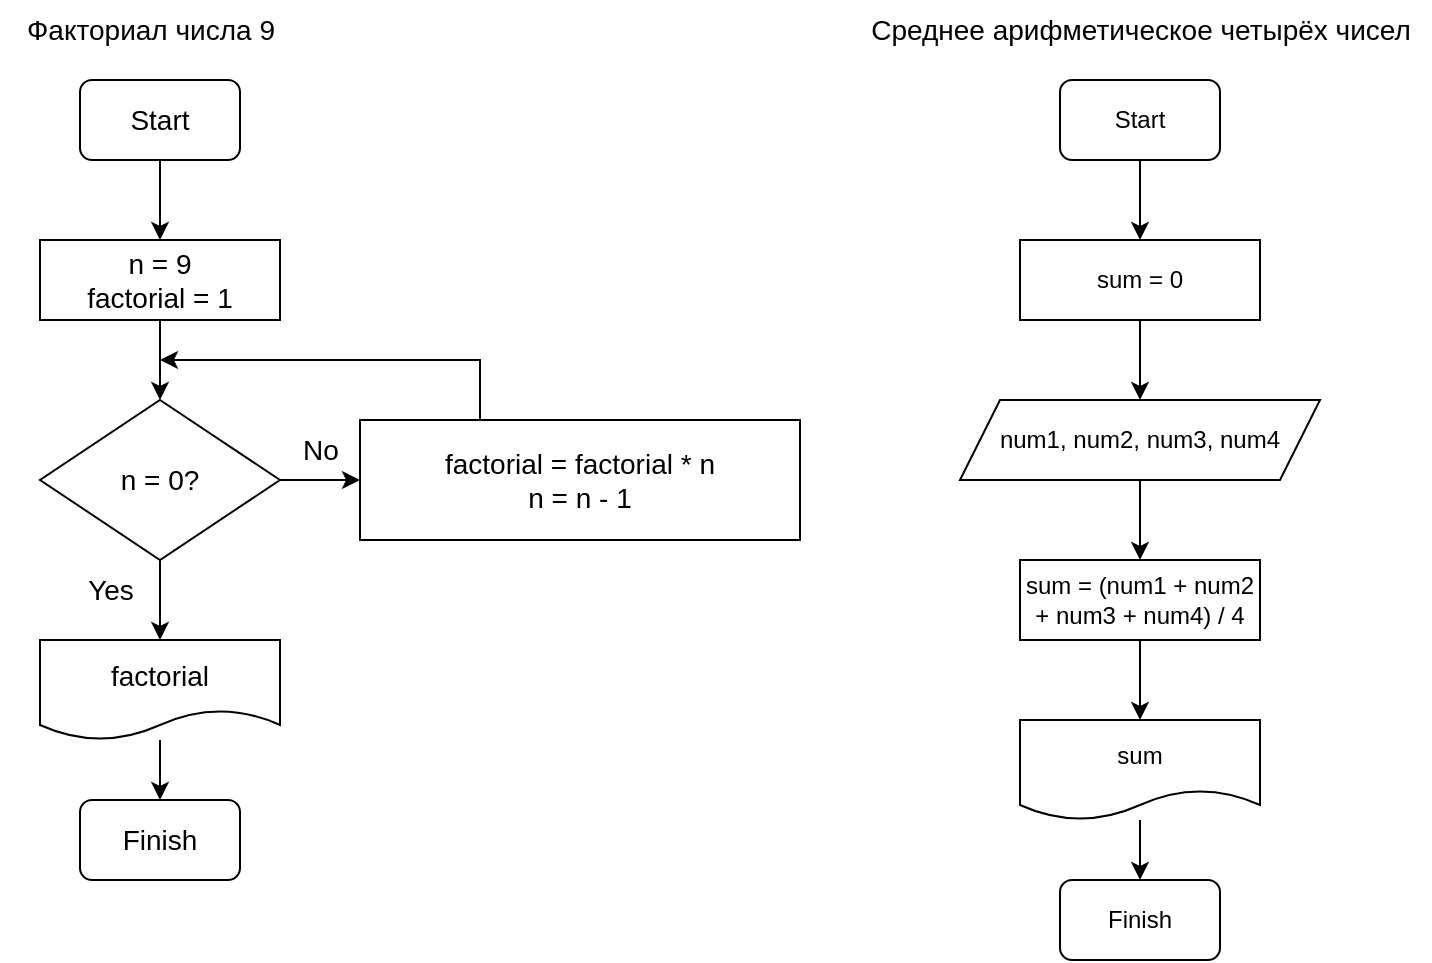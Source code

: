 <mxfile version="20.2.3" type="device"><diagram id="wKcPq1cFq3lwhJfJCtt8" name="Факториал числа N"><mxGraphModel dx="981" dy="430" grid="1" gridSize="10" guides="1" tooltips="1" connect="1" arrows="1" fold="1" page="1" pageScale="1" pageWidth="827" pageHeight="1169" math="0" shadow="0"><root><mxCell id="0"/><mxCell id="1" parent="0"/><mxCell id="JDvCxE6oAN5NzhQC7oy1-13" value="" style="edgeStyle=orthogonalEdgeStyle;rounded=0;orthogonalLoop=1;jettySize=auto;html=1;fontSize=14;" parent="1" source="tqi-R5FP1e5UbzZo-5NV-2" target="tqi-R5FP1e5UbzZo-5NV-3" edge="1"><mxGeometry relative="1" as="geometry"/></mxCell><mxCell id="tqi-R5FP1e5UbzZo-5NV-2" value="Start" style="rounded=1;whiteSpace=wrap;html=1;fontSize=14;" parent="1" vertex="1"><mxGeometry x="40" y="40" width="80" height="40" as="geometry"/></mxCell><mxCell id="JDvCxE6oAN5NzhQC7oy1-14" value="" style="edgeStyle=orthogonalEdgeStyle;rounded=0;orthogonalLoop=1;jettySize=auto;html=1;fontSize=14;" parent="1" source="tqi-R5FP1e5UbzZo-5NV-3" target="JDvCxE6oAN5NzhQC7oy1-1" edge="1"><mxGeometry relative="1" as="geometry"/></mxCell><mxCell id="tqi-R5FP1e5UbzZo-5NV-3" value="n = 9&lt;br&gt;factorial = 1" style="rounded=0;whiteSpace=wrap;html=1;fontSize=14;" parent="1" vertex="1"><mxGeometry x="20" y="120" width="120" height="40" as="geometry"/></mxCell><mxCell id="JDvCxE6oAN5NzhQC7oy1-15" value="" style="edgeStyle=orthogonalEdgeStyle;rounded=0;orthogonalLoop=1;jettySize=auto;html=1;fontSize=14;" parent="1" source="JDvCxE6oAN5NzhQC7oy1-1" target="JDvCxE6oAN5NzhQC7oy1-10" edge="1"><mxGeometry relative="1" as="geometry"/></mxCell><mxCell id="JDvCxE6oAN5NzhQC7oy1-16" value="" style="edgeStyle=orthogonalEdgeStyle;rounded=0;orthogonalLoop=1;jettySize=auto;html=1;fontSize=14;" parent="1" source="JDvCxE6oAN5NzhQC7oy1-1" target="JDvCxE6oAN5NzhQC7oy1-11" edge="1"><mxGeometry relative="1" as="geometry"/></mxCell><mxCell id="JDvCxE6oAN5NzhQC7oy1-1" value="n = 0?" style="rhombus;whiteSpace=wrap;html=1;fontSize=14;" parent="1" vertex="1"><mxGeometry x="20" y="200" width="120" height="80" as="geometry"/></mxCell><mxCell id="JDvCxE6oAN5NzhQC7oy1-2" value="No" style="text;html=1;align=center;verticalAlign=middle;resizable=0;points=[];autosize=1;strokeColor=none;fillColor=none;fontSize=14;" parent="1" vertex="1"><mxGeometry x="140" y="210" width="40" height="30" as="geometry"/></mxCell><mxCell id="JDvCxE6oAN5NzhQC7oy1-4" value="Yes" style="text;html=1;align=center;verticalAlign=middle;resizable=0;points=[];autosize=1;strokeColor=none;fillColor=none;fontSize=14;" parent="1" vertex="1"><mxGeometry x="30" y="280" width="50" height="30" as="geometry"/></mxCell><mxCell id="JDvCxE6oAN5NzhQC7oy1-18" style="edgeStyle=orthogonalEdgeStyle;rounded=0;orthogonalLoop=1;jettySize=auto;html=1;fontSize=14;" parent="1" source="JDvCxE6oAN5NzhQC7oy1-10" edge="1"><mxGeometry relative="1" as="geometry"><mxPoint x="80" y="180" as="targetPoint"/><Array as="points"><mxPoint x="240" y="180"/></Array></mxGeometry></mxCell><mxCell id="JDvCxE6oAN5NzhQC7oy1-10" value="factorial = factorial * n&lt;br&gt;n = n - 1" style="rounded=0;whiteSpace=wrap;html=1;fontSize=14;" parent="1" vertex="1"><mxGeometry x="180" y="210" width="220" height="60" as="geometry"/></mxCell><mxCell id="JDvCxE6oAN5NzhQC7oy1-17" value="" style="edgeStyle=orthogonalEdgeStyle;rounded=0;orthogonalLoop=1;jettySize=auto;html=1;fontSize=14;" parent="1" source="JDvCxE6oAN5NzhQC7oy1-11" target="JDvCxE6oAN5NzhQC7oy1-12" edge="1"><mxGeometry relative="1" as="geometry"/></mxCell><mxCell id="JDvCxE6oAN5NzhQC7oy1-11" value="factorial" style="shape=document;whiteSpace=wrap;html=1;boundedLbl=1;fontSize=14;" parent="1" vertex="1"><mxGeometry x="20" y="320" width="120" height="50" as="geometry"/></mxCell><mxCell id="JDvCxE6oAN5NzhQC7oy1-12" value="Finish" style="rounded=1;whiteSpace=wrap;html=1;fontSize=14;" parent="1" vertex="1"><mxGeometry x="40" y="400" width="80" height="40" as="geometry"/></mxCell><mxCell id="RUW6FjhGWb9PKj_zZR1t-1" value="" style="edgeStyle=orthogonalEdgeStyle;rounded=0;orthogonalLoop=1;jettySize=auto;html=1;" parent="1" source="RUW6FjhGWb9PKj_zZR1t-2" target="RUW6FjhGWb9PKj_zZR1t-4" edge="1"><mxGeometry relative="1" as="geometry"/></mxCell><mxCell id="RUW6FjhGWb9PKj_zZR1t-2" value="Start" style="rounded=1;whiteSpace=wrap;html=1;" parent="1" vertex="1"><mxGeometry x="530" y="40" width="80" height="40" as="geometry"/></mxCell><mxCell id="RUW6FjhGWb9PKj_zZR1t-3" value="" style="edgeStyle=orthogonalEdgeStyle;rounded=0;orthogonalLoop=1;jettySize=auto;html=1;" parent="1" source="RUW6FjhGWb9PKj_zZR1t-4" target="RUW6FjhGWb9PKj_zZR1t-6" edge="1"><mxGeometry relative="1" as="geometry"/></mxCell><mxCell id="RUW6FjhGWb9PKj_zZR1t-4" value="sum = 0" style="rounded=0;whiteSpace=wrap;html=1;" parent="1" vertex="1"><mxGeometry x="510" y="120" width="120" height="40" as="geometry"/></mxCell><mxCell id="RUW6FjhGWb9PKj_zZR1t-5" value="" style="edgeStyle=orthogonalEdgeStyle;rounded=0;orthogonalLoop=1;jettySize=auto;html=1;" parent="1" source="RUW6FjhGWb9PKj_zZR1t-6" target="RUW6FjhGWb9PKj_zZR1t-8" edge="1"><mxGeometry relative="1" as="geometry"/></mxCell><mxCell id="RUW6FjhGWb9PKj_zZR1t-6" value="num1, num2, num3, num4" style="shape=parallelogram;perimeter=parallelogramPerimeter;whiteSpace=wrap;html=1;fixedSize=1;" parent="1" vertex="1"><mxGeometry x="480" y="200" width="180" height="40" as="geometry"/></mxCell><mxCell id="RUW6FjhGWb9PKj_zZR1t-7" value="" style="edgeStyle=orthogonalEdgeStyle;rounded=0;orthogonalLoop=1;jettySize=auto;html=1;" parent="1" source="RUW6FjhGWb9PKj_zZR1t-8" target="RUW6FjhGWb9PKj_zZR1t-10" edge="1"><mxGeometry relative="1" as="geometry"/></mxCell><mxCell id="RUW6FjhGWb9PKj_zZR1t-8" value="sum = (num1 + num2 + num3 + num4) / 4" style="rounded=0;whiteSpace=wrap;html=1;" parent="1" vertex="1"><mxGeometry x="510" y="280" width="120" height="40" as="geometry"/></mxCell><mxCell id="RUW6FjhGWb9PKj_zZR1t-9" value="" style="edgeStyle=orthogonalEdgeStyle;rounded=0;orthogonalLoop=1;jettySize=auto;html=1;" parent="1" source="RUW6FjhGWb9PKj_zZR1t-10" target="RUW6FjhGWb9PKj_zZR1t-11" edge="1"><mxGeometry relative="1" as="geometry"/></mxCell><mxCell id="RUW6FjhGWb9PKj_zZR1t-10" value="sum" style="shape=document;whiteSpace=wrap;html=1;boundedLbl=1;" parent="1" vertex="1"><mxGeometry x="510" y="360" width="120" height="50" as="geometry"/></mxCell><mxCell id="RUW6FjhGWb9PKj_zZR1t-11" value="Finish" style="rounded=1;whiteSpace=wrap;html=1;" parent="1" vertex="1"><mxGeometry x="530" y="440" width="80" height="40" as="geometry"/></mxCell><mxCell id="GMs2KPmv1ZAaaBlJnBWI-1" value="Факториал числа 9" style="text;html=1;align=center;verticalAlign=middle;resizable=0;points=[];autosize=1;strokeColor=none;fillColor=none;fontSize=14;" parent="1" vertex="1"><mxGeometry width="150" height="30" as="geometry"/></mxCell><mxCell id="GMs2KPmv1ZAaaBlJnBWI-2" value="Среднее арифметическое четырёх чисел" style="text;html=1;align=center;verticalAlign=middle;resizable=0;points=[];autosize=1;strokeColor=none;fillColor=none;fontSize=14;" parent="1" vertex="1"><mxGeometry x="425" width="290" height="30" as="geometry"/></mxCell></root></mxGraphModel></diagram></mxfile>